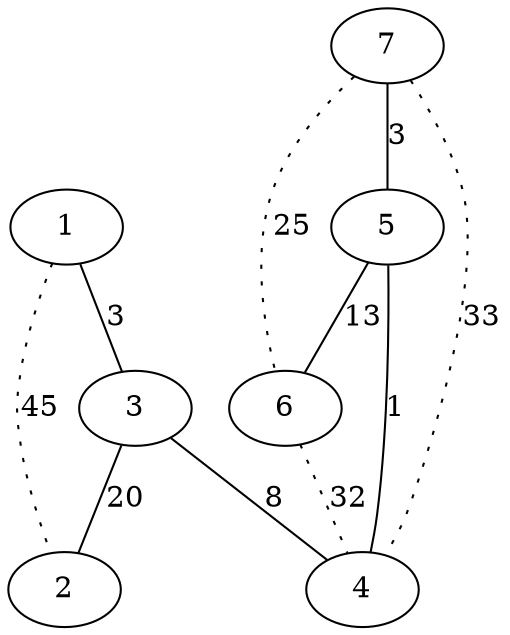 # 7 10

graph G {
	3 -- 2 [label=20];
	5 -- 6 [label=13];
	3 -- 4 [label=8];
	7 -- 5 [label=3];
	1 -- 3 [label=3];
	5 -- 4 [label=1];
	7 -- 6 [label=25,style=dotted];
	6 -- 4 [label=32,style=dotted];
	7 -- 4 [label=33,style=dotted];
	1 -- 2 [label=45,style=dotted];
}
